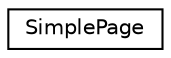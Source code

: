 digraph "Graphical Class Hierarchy"
{
  edge [fontname="Helvetica",fontsize="10",labelfontname="Helvetica",labelfontsize="10"];
  node [fontname="Helvetica",fontsize="10",shape=record];
  rankdir="LR";
  Node1 [label="SimplePage",height=0.2,width=0.4,color="black", fillcolor="white", style="filled",URL="$class_simple_page.html"];
}
